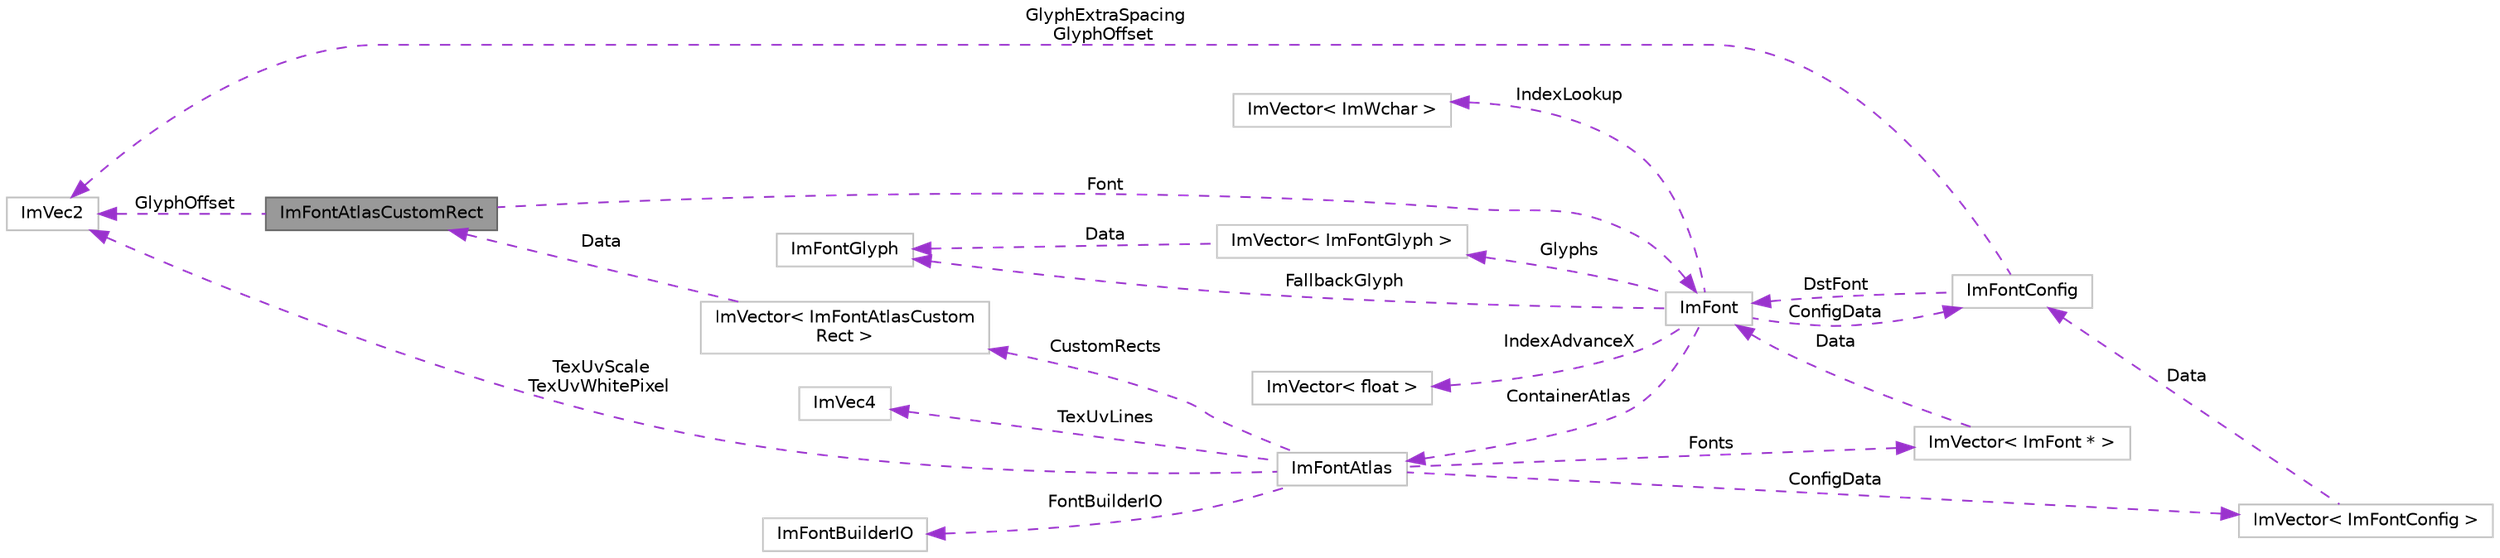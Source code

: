 digraph "ImFontAtlasCustomRect"
{
 // LATEX_PDF_SIZE
  bgcolor="transparent";
  edge [fontname=Helvetica,fontsize=10,labelfontname=Helvetica,labelfontsize=10];
  node [fontname=Helvetica,fontsize=10,shape=box,height=0.2,width=0.4];
  rankdir="LR";
  Node1 [label="ImFontAtlasCustomRect",height=0.2,width=0.4,color="gray40", fillcolor="grey60", style="filled", fontcolor="black",tooltip=" "];
  Node2 -> Node1 [dir="back",color="darkorchid3",style="dashed",label=" GlyphOffset" ];
  Node2 [label="ImVec2",height=0.2,width=0.4,color="grey75", fillcolor="white", style="filled",URL="$struct_im_vec2.html",tooltip=" "];
  Node3 -> Node1 [dir="back",color="darkorchid3",style="dashed",label=" Font" ];
  Node3 [label="ImFont",height=0.2,width=0.4,color="grey75", fillcolor="white", style="filled",URL="$struct_im_font.html",tooltip=" "];
  Node4 -> Node3 [dir="back",color="darkorchid3",style="dashed",label=" IndexAdvanceX" ];
  Node4 [label="ImVector\< float \>",height=0.2,width=0.4,color="grey75", fillcolor="white", style="filled",URL="$struct_im_vector.html",tooltip=" "];
  Node5 -> Node3 [dir="back",color="darkorchid3",style="dashed",label=" IndexLookup" ];
  Node5 [label="ImVector\< ImWchar \>",height=0.2,width=0.4,color="grey75", fillcolor="white", style="filled",URL="$struct_im_vector.html",tooltip=" "];
  Node6 -> Node3 [dir="back",color="darkorchid3",style="dashed",label=" Glyphs" ];
  Node6 [label="ImVector\< ImFontGlyph \>",height=0.2,width=0.4,color="grey75", fillcolor="white", style="filled",URL="$struct_im_vector.html",tooltip=" "];
  Node7 -> Node6 [dir="back",color="darkorchid3",style="dashed",label=" Data" ];
  Node7 [label="ImFontGlyph",height=0.2,width=0.4,color="grey75", fillcolor="white", style="filled",URL="$struct_im_font_glyph.html",tooltip=" "];
  Node7 -> Node3 [dir="back",color="darkorchid3",style="dashed",label=" FallbackGlyph" ];
  Node8 -> Node3 [dir="back",color="darkorchid3",style="dashed",label=" ContainerAtlas" ];
  Node8 [label="ImFontAtlas",height=0.2,width=0.4,color="grey75", fillcolor="white", style="filled",URL="$struct_im_font_atlas.html",tooltip=" "];
  Node2 -> Node8 [dir="back",color="darkorchid3",style="dashed",label=" TexUvScale\nTexUvWhitePixel" ];
  Node9 -> Node8 [dir="back",color="darkorchid3",style="dashed",label=" Fonts" ];
  Node9 [label="ImVector\< ImFont * \>",height=0.2,width=0.4,color="grey75", fillcolor="white", style="filled",URL="$struct_im_vector.html",tooltip=" "];
  Node3 -> Node9 [dir="back",color="darkorchid3",style="dashed",label=" Data" ];
  Node10 -> Node8 [dir="back",color="darkorchid3",style="dashed",label=" CustomRects" ];
  Node10 [label="ImVector\< ImFontAtlasCustom\lRect \>",height=0.2,width=0.4,color="grey75", fillcolor="white", style="filled",URL="$struct_im_vector.html",tooltip=" "];
  Node1 -> Node10 [dir="back",color="darkorchid3",style="dashed",label=" Data" ];
  Node11 -> Node8 [dir="back",color="darkorchid3",style="dashed",label=" ConfigData" ];
  Node11 [label="ImVector\< ImFontConfig \>",height=0.2,width=0.4,color="grey75", fillcolor="white", style="filled",URL="$struct_im_vector.html",tooltip=" "];
  Node12 -> Node11 [dir="back",color="darkorchid3",style="dashed",label=" Data" ];
  Node12 [label="ImFontConfig",height=0.2,width=0.4,color="grey75", fillcolor="white", style="filled",URL="$struct_im_font_config.html",tooltip=" "];
  Node2 -> Node12 [dir="back",color="darkorchid3",style="dashed",label=" GlyphExtraSpacing\nGlyphOffset" ];
  Node3 -> Node12 [dir="back",color="darkorchid3",style="dashed",label=" DstFont" ];
  Node13 -> Node8 [dir="back",color="darkorchid3",style="dashed",label=" TexUvLines" ];
  Node13 [label="ImVec4",height=0.2,width=0.4,color="grey75", fillcolor="white", style="filled",URL="$struct_im_vec4.html",tooltip=" "];
  Node14 -> Node8 [dir="back",color="darkorchid3",style="dashed",label=" FontBuilderIO" ];
  Node14 [label="ImFontBuilderIO",height=0.2,width=0.4,color="grey75", fillcolor="white", style="filled",URL="$struct_im_font_builder_i_o.html",tooltip=" "];
  Node12 -> Node3 [dir="back",color="darkorchid3",style="dashed",label=" ConfigData" ];
}
